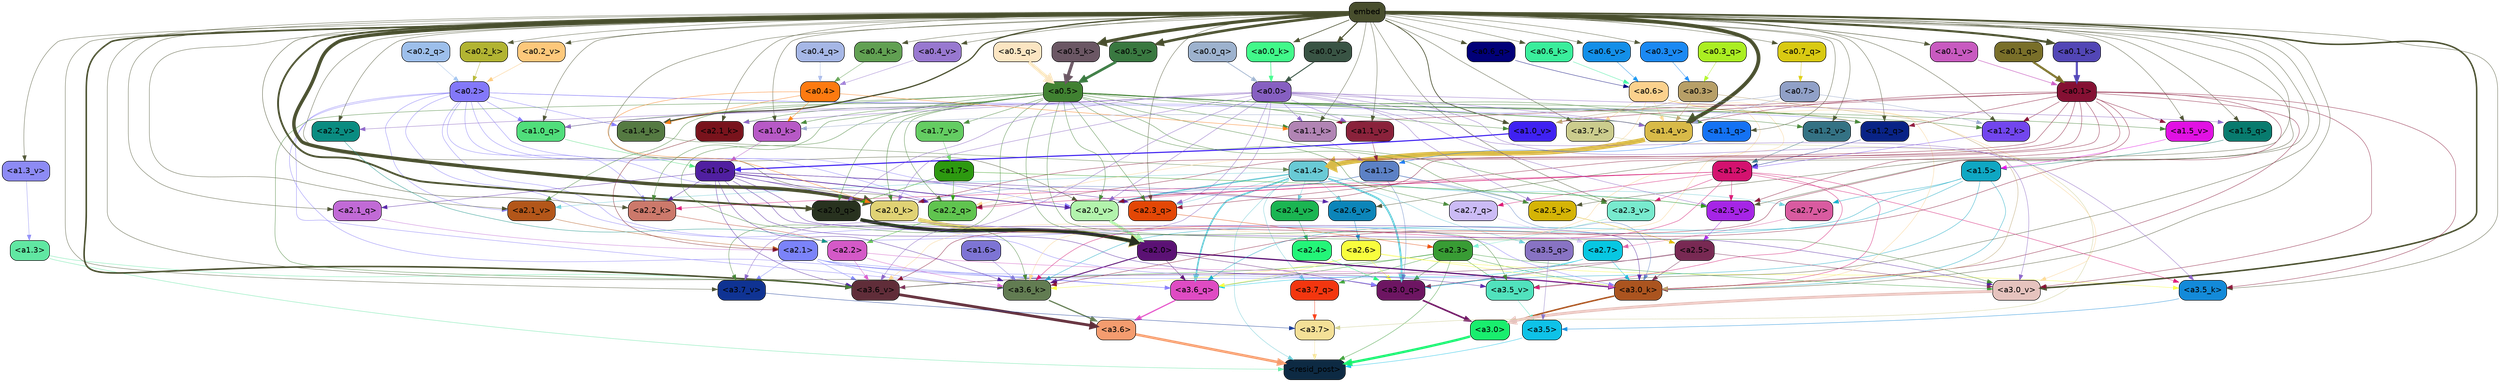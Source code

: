 strict digraph "" {
	graph [bgcolor=transparent,
		layout=dot,
		overlap=false,
		splines=true
	];
	"<a3.7>"	[color=black,
		fillcolor="#f4e097",
		fontname=Helvetica,
		shape=box,
		style="filled, rounded"];
	"<resid_post>"	[color=black,
		fillcolor="#0d2a43",
		fontname=Helvetica,
		shape=box,
		style="filled, rounded"];
	"<a3.7>" -> "<resid_post>"	[color="#f4e097",
		penwidth=0.6239100098609924];
	"<a3.6>"	[color=black,
		fillcolor="#f49c6f",
		fontname=Helvetica,
		shape=box,
		style="filled, rounded"];
	"<a3.6>" -> "<resid_post>"	[color="#f49c6f",
		penwidth=4.569062113761902];
	"<a3.5>"	[color=black,
		fillcolor="#0ec2e8",
		fontname=Helvetica,
		shape=box,
		style="filled, rounded"];
	"<a3.5>" -> "<resid_post>"	[color="#0ec2e8",
		penwidth=0.6];
	"<a3.0>"	[color=black,
		fillcolor="#19ee6e",
		fontname=Helvetica,
		shape=box,
		style="filled, rounded"];
	"<a3.0>" -> "<resid_post>"	[color="#19ee6e",
		penwidth=4.283544182777405];
	"<a2.3>"	[color=black,
		fillcolor="#389c34",
		fontname=Helvetica,
		shape=box,
		style="filled, rounded"];
	"<a2.3>" -> "<resid_post>"	[color="#389c34",
		penwidth=0.6];
	"<a3.7_q>"	[color=black,
		fillcolor="#f3360f",
		fontname=Helvetica,
		shape=box,
		style="filled, rounded"];
	"<a2.3>" -> "<a3.7_q>"	[color="#389c34",
		penwidth=0.6];
	"<a3.6_q>"	[color=black,
		fillcolor="#df4bc3",
		fontname=Helvetica,
		shape=box,
		style="filled, rounded"];
	"<a2.3>" -> "<a3.6_q>"	[color="#389c34",
		penwidth=0.6];
	"<a3.0_q>"	[color=black,
		fillcolor="#6d1562",
		fontname=Helvetica,
		shape=box,
		style="filled, rounded"];
	"<a2.3>" -> "<a3.0_q>"	[color="#389c34",
		penwidth=0.6];
	"<a3.0_k>"	[color=black,
		fillcolor="#ab541f",
		fontname=Helvetica,
		shape=box,
		style="filled, rounded"];
	"<a2.3>" -> "<a3.0_k>"	[color="#389c34",
		penwidth=0.6];
	"<a3.6_v>"	[color=black,
		fillcolor="#602d39",
		fontname=Helvetica,
		shape=box,
		style="filled, rounded"];
	"<a2.3>" -> "<a3.6_v>"	[color="#389c34",
		penwidth=0.6];
	"<a3.5_v>"	[color=black,
		fillcolor="#51e2bd",
		fontname=Helvetica,
		shape=box,
		style="filled, rounded"];
	"<a2.3>" -> "<a3.5_v>"	[color="#389c34",
		penwidth=0.6];
	"<a3.0_v>"	[color=black,
		fillcolor="#e6c3be",
		fontname=Helvetica,
		shape=box,
		style="filled, rounded"];
	"<a2.3>" -> "<a3.0_v>"	[color="#389c34",
		penwidth=0.6];
	"<a1.4>"	[color=black,
		fillcolor="#69cad5",
		fontname=Helvetica,
		shape=box,
		style="filled, rounded"];
	"<a1.4>" -> "<resid_post>"	[color="#69cad5",
		penwidth=0.6];
	"<a1.4>" -> "<a3.7_q>"	[color="#69cad5",
		penwidth=0.6];
	"<a1.4>" -> "<a3.6_q>"	[color="#69cad5",
		penwidth=2.7934007048606873];
	"<a3.5_q>"	[color=black,
		fillcolor="#8873c3",
		fontname=Helvetica,
		shape=box,
		style="filled, rounded"];
	"<a1.4>" -> "<a3.5_q>"	[color="#69cad5",
		penwidth=0.6];
	"<a1.4>" -> "<a3.0_q>"	[color="#69cad5",
		penwidth=3.340754985809326];
	"<a2.3_q>"	[color=black,
		fillcolor="#e34706",
		fontname=Helvetica,
		shape=box,
		style="filled, rounded"];
	"<a1.4>" -> "<a2.3_q>"	[color="#69cad5",
		penwidth=0.6];
	"<a2.7_v>"	[color=black,
		fillcolor="#d95ba0",
		fontname=Helvetica,
		shape=box,
		style="filled, rounded"];
	"<a1.4>" -> "<a2.7_v>"	[color="#69cad5",
		penwidth=0.6];
	"<a2.6_v>"	[color=black,
		fillcolor="#0c85b9",
		fontname=Helvetica,
		shape=box,
		style="filled, rounded"];
	"<a1.4>" -> "<a2.6_v>"	[color="#69cad5",
		penwidth=0.6];
	"<a2.5_v>"	[color=black,
		fillcolor="#a625e6",
		fontname=Helvetica,
		shape=box,
		style="filled, rounded"];
	"<a1.4>" -> "<a2.5_v>"	[color="#69cad5",
		penwidth=0.6];
	"<a2.4_v>"	[color=black,
		fillcolor="#1bb552",
		fontname=Helvetica,
		shape=box,
		style="filled, rounded"];
	"<a1.4>" -> "<a2.4_v>"	[color="#69cad5",
		penwidth=0.6];
	"<a2.1_v>"	[color=black,
		fillcolor="#b35619",
		fontname=Helvetica,
		shape=box,
		style="filled, rounded"];
	"<a1.4>" -> "<a2.1_v>"	[color="#69cad5",
		penwidth=0.6];
	"<a2.0_v>"	[color=black,
		fillcolor="#b2f3ac",
		fontname=Helvetica,
		shape=box,
		style="filled, rounded"];
	"<a1.4>" -> "<a2.0_v>"	[color="#69cad5",
		penwidth=2.268759250640869];
	"<a1.3>"	[color=black,
		fillcolor="#60e7a2",
		fontname=Helvetica,
		shape=box,
		style="filled, rounded"];
	"<a1.3>" -> "<resid_post>"	[color="#60e7a2",
		penwidth=0.6];
	"<a1.3>" -> "<a3.6_v>"	[color="#60e7a2",
		penwidth=0.6];
	"<a3.7_q>" -> "<a3.7>"	[color="#f3360f",
		penwidth=0.6];
	"<a3.6_q>" -> "<a3.6>"	[color="#df4bc3",
		penwidth=2.0347584784030914];
	"<a3.5_q>" -> "<a3.5>"	[color="#8873c3",
		penwidth=0.6];
	"<a3.0_q>" -> "<a3.0>"	[color="#6d1562",
		penwidth=2.8635367155075073];
	"<a3.7_k>"	[color=black,
		fillcolor="#cbcc8d",
		fontname=Helvetica,
		shape=box,
		style="filled, rounded"];
	"<a3.7_k>" -> "<a3.7>"	[color="#cbcc8d",
		penwidth=0.6];
	"<a3.6_k>"	[color=black,
		fillcolor="#627c52",
		fontname=Helvetica,
		shape=box,
		style="filled, rounded"];
	"<a3.6_k>" -> "<a3.6>"	[color="#627c52",
		penwidth=2.1760786175727844];
	"<a3.5_k>"	[color=black,
		fillcolor="#138ad9",
		fontname=Helvetica,
		shape=box,
		style="filled, rounded"];
	"<a3.5_k>" -> "<a3.5>"	[color="#138ad9",
		penwidth=0.6];
	"<a3.0_k>" -> "<a3.0>"	[color="#ab541f",
		penwidth=2.632905662059784];
	"<a3.7_v>"	[color=black,
		fillcolor="#0f3393",
		fontname=Helvetica,
		shape=box,
		style="filled, rounded"];
	"<a3.7_v>" -> "<a3.7>"	[color="#0f3393",
		penwidth=0.6];
	"<a3.6_v>" -> "<a3.6>"	[color="#602d39",
		penwidth=4.981305837631226];
	"<a3.5_v>" -> "<a3.5>"	[color="#51e2bd",
		penwidth=0.6];
	"<a3.0_v>" -> "<a3.0>"	[color="#e6c3be",
		penwidth=5.168330669403076];
	"<a2.7>"	[color=black,
		fillcolor="#07c7e2",
		fontname=Helvetica,
		shape=box,
		style="filled, rounded"];
	"<a2.7>" -> "<a3.6_q>"	[color="#07c7e2",
		penwidth=0.6];
	"<a2.7>" -> "<a3.0_q>"	[color="#07c7e2",
		penwidth=0.6];
	"<a2.7>" -> "<a3.0_k>"	[color="#07c7e2",
		penwidth=0.6];
	"<a2.6>"	[color=black,
		fillcolor="#f8fd3d",
		fontname=Helvetica,
		shape=box,
		style="filled, rounded"];
	"<a2.6>" -> "<a3.6_q>"	[color="#f8fd3d",
		penwidth=0.6];
	"<a2.6>" -> "<a3.0_q>"	[color="#f8fd3d",
		penwidth=0.6];
	"<a2.6>" -> "<a3.6_k>"	[color="#f8fd3d",
		penwidth=0.6];
	"<a2.6>" -> "<a3.5_k>"	[color="#f8fd3d",
		penwidth=0.6];
	"<a2.6>" -> "<a3.0_k>"	[color="#f8fd3d",
		penwidth=0.6];
	"<a2.1>"	[color=black,
		fillcolor="#7b83f9",
		fontname=Helvetica,
		shape=box,
		style="filled, rounded"];
	"<a2.1>" -> "<a3.6_q>"	[color="#7b83f9",
		penwidth=0.6];
	"<a2.1>" -> "<a3.0_q>"	[color="#7b83f9",
		penwidth=0.6];
	"<a2.1>" -> "<a3.6_k>"	[color="#7b83f9",
		penwidth=0.6];
	"<a2.1>" -> "<a3.0_k>"	[color="#7b83f9",
		penwidth=0.6];
	"<a2.1>" -> "<a3.7_v>"	[color="#7b83f9",
		penwidth=0.6];
	"<a2.1>" -> "<a3.6_v>"	[color="#7b83f9",
		penwidth=0.6];
	"<a2.0>"	[color=black,
		fillcolor="#5b1174",
		fontname=Helvetica,
		shape=box,
		style="filled, rounded"];
	"<a2.0>" -> "<a3.6_q>"	[color="#5b1174",
		penwidth=0.6];
	"<a2.0>" -> "<a3.0_q>"	[color="#5b1174",
		penwidth=0.6];
	"<a2.0>" -> "<a3.6_k>"	[color="#5b1174",
		penwidth=1.6382827460765839];
	"<a2.0>" -> "<a3.0_k>"	[color="#5b1174",
		penwidth=2.161143198609352];
	"<a1.5>"	[color=black,
		fillcolor="#0fa7c3",
		fontname=Helvetica,
		shape=box,
		style="filled, rounded"];
	"<a1.5>" -> "<a3.6_q>"	[color="#0fa7c3",
		penwidth=0.6];
	"<a1.5>" -> "<a3.0_q>"	[color="#0fa7c3",
		penwidth=0.6];
	"<a1.5>" -> "<a3.6_k>"	[color="#0fa7c3",
		penwidth=0.6];
	"<a1.5>" -> "<a3.0_k>"	[color="#0fa7c3",
		penwidth=0.6];
	"<a1.5>" -> "<a2.7_v>"	[color="#0fa7c3",
		penwidth=0.6];
	"<a0.2>"	[color=black,
		fillcolor="#8378f9",
		fontname=Helvetica,
		shape=box,
		style="filled, rounded"];
	"<a0.2>" -> "<a3.6_q>"	[color="#8378f9",
		penwidth=0.6];
	"<a0.2>" -> "<a3.0_q>"	[color="#8378f9",
		penwidth=0.6];
	"<a0.2>" -> "<a3.6_k>"	[color="#8378f9",
		penwidth=0.6];
	"<a0.2>" -> "<a3.0_k>"	[color="#8378f9",
		penwidth=0.6];
	"<a2.2_q>"	[color=black,
		fillcolor="#60c44f",
		fontname=Helvetica,
		shape=box,
		style="filled, rounded"];
	"<a0.2>" -> "<a2.2_q>"	[color="#8378f9",
		penwidth=0.6];
	"<a2.2_k>"	[color=black,
		fillcolor="#cc796b",
		fontname=Helvetica,
		shape=box,
		style="filled, rounded"];
	"<a0.2>" -> "<a2.2_k>"	[color="#8378f9",
		penwidth=0.6];
	"<a2.0_k>"	[color=black,
		fillcolor="#e0d274",
		fontname=Helvetica,
		shape=box,
		style="filled, rounded"];
	"<a0.2>" -> "<a2.0_k>"	[color="#8378f9",
		penwidth=0.6];
	"<a0.2>" -> "<a2.1_v>"	[color="#8378f9",
		penwidth=0.6];
	"<a0.2>" -> "<a2.0_v>"	[color="#8378f9",
		penwidth=0.6];
	"<a1.2_q>"	[color=black,
		fillcolor="#092386",
		fontname=Helvetica,
		shape=box,
		style="filled, rounded"];
	"<a0.2>" -> "<a1.2_q>"	[color="#8378f9",
		penwidth=0.6];
	"<a1.0_q>"	[color=black,
		fillcolor="#50de7b",
		fontname=Helvetica,
		shape=box,
		style="filled, rounded"];
	"<a0.2>" -> "<a1.0_q>"	[color="#8378f9",
		penwidth=0.6];
	"<a1.4_k>"	[color=black,
		fillcolor="#557a42",
		fontname=Helvetica,
		shape=box,
		style="filled, rounded"];
	"<a0.2>" -> "<a1.4_k>"	[color="#8378f9",
		penwidth=0.6];
	"<a1.4_v>"	[color=black,
		fillcolor="#d8ba48",
		fontname=Helvetica,
		shape=box,
		style="filled, rounded"];
	"<a0.2>" -> "<a1.4_v>"	[color="#8378f9",
		penwidth=0.6];
	"<a2.5>"	[color=black,
		fillcolor="#782953",
		fontname=Helvetica,
		shape=box,
		style="filled, rounded"];
	"<a2.5>" -> "<a3.0_q>"	[color="#782953",
		penwidth=0.6];
	"<a2.5>" -> "<a3.0_k>"	[color="#782953",
		penwidth=0.6];
	"<a2.5>" -> "<a3.6_v>"	[color="#782953",
		penwidth=0.6];
	"<a2.5>" -> "<a3.0_v>"	[color="#782953",
		penwidth=0.6];
	"<a2.4>"	[color=black,
		fillcolor="#23f578",
		fontname=Helvetica,
		shape=box,
		style="filled, rounded"];
	"<a2.4>" -> "<a3.0_q>"	[color="#23f578",
		penwidth=0.6];
	"<a1.1>"	[color=black,
		fillcolor="#5c81c5",
		fontname=Helvetica,
		shape=box,
		style="filled, rounded"];
	"<a1.1>" -> "<a3.0_q>"	[color="#5c81c5",
		penwidth=0.6];
	"<a1.1>" -> "<a3.0_k>"	[color="#5c81c5",
		penwidth=0.6];
	"<a2.5_k>"	[color=black,
		fillcolor="#d5b406",
		fontname=Helvetica,
		shape=box,
		style="filled, rounded"];
	"<a1.1>" -> "<a2.5_k>"	[color="#5c81c5",
		penwidth=0.6];
	"<a1.1>" -> "<a2.0_k>"	[color="#5c81c5",
		penwidth=0.6];
	"<a1.1>" -> "<a2.0_v>"	[color="#5c81c5",
		penwidth=0.6];
	"<a0.6>"	[color=black,
		fillcolor="#fbd18d",
		fontname=Helvetica,
		shape=box,
		style="filled, rounded"];
	"<a0.6>" -> "<a3.7_k>"	[color="#fbd18d",
		penwidth=0.6];
	"<a0.6>" -> "<a3.6_k>"	[color="#fbd18d",
		penwidth=0.6];
	"<a0.6>" -> "<a3.0_k>"	[color="#fbd18d",
		penwidth=0.6];
	"<a0.6>" -> "<a3.6_v>"	[color="#fbd18d",
		penwidth=0.6];
	"<a0.6>" -> "<a3.0_v>"	[color="#fbd18d",
		penwidth=0.6];
	"<a0.6>" -> "<a2.2_q>"	[color="#fbd18d",
		penwidth=0.6];
	"<a0.6>" -> "<a1.2_q>"	[color="#fbd18d",
		penwidth=0.6];
	"<a0.6>" -> "<a1.4_v>"	[color="#fbd18d",
		penwidth=0.6];
	embed	[color=black,
		fillcolor="#484e2d",
		fontname=Helvetica,
		shape=box,
		style="filled, rounded"];
	embed -> "<a3.7_k>"	[color="#484e2d",
		penwidth=0.6];
	embed -> "<a3.6_k>"	[color="#484e2d",
		penwidth=0.6];
	embed -> "<a3.5_k>"	[color="#484e2d",
		penwidth=0.6];
	embed -> "<a3.0_k>"	[color="#484e2d",
		penwidth=0.6];
	embed -> "<a3.7_v>"	[color="#484e2d",
		penwidth=0.6];
	embed -> "<a3.6_v>"	[color="#484e2d",
		penwidth=2.7825746536254883];
	embed -> "<a3.5_v>"	[color="#484e2d",
		penwidth=0.6];
	embed -> "<a3.0_v>"	[color="#484e2d",
		penwidth=2.6950180530548096];
	embed -> "<a2.3_q>"	[color="#484e2d",
		penwidth=0.6];
	embed -> "<a2.2_q>"	[color="#484e2d",
		penwidth=0.6];
	"<a2.1_q>"	[color=black,
		fillcolor="#c16ad6",
		fontname=Helvetica,
		shape=box,
		style="filled, rounded"];
	embed -> "<a2.1_q>"	[color="#484e2d",
		penwidth=0.6];
	"<a2.0_q>"	[color=black,
		fillcolor="#28321f",
		fontname=Helvetica,
		shape=box,
		style="filled, rounded"];
	embed -> "<a2.0_q>"	[color="#484e2d",
		penwidth=3.305941343307495];
	embed -> "<a2.5_k>"	[color="#484e2d",
		penwidth=0.6];
	embed -> "<a2.2_k>"	[color="#484e2d",
		penwidth=0.6698317527770996];
	"<a2.1_k>"	[color=black,
		fillcolor="#79131c",
		fontname=Helvetica,
		shape=box,
		style="filled, rounded"];
	embed -> "<a2.1_k>"	[color="#484e2d",
		penwidth=0.6];
	embed -> "<a2.0_k>"	[color="#484e2d",
		penwidth=6.12570995092392];
	embed -> "<a2.6_v>"	[color="#484e2d",
		penwidth=0.6];
	embed -> "<a2.5_v>"	[color="#484e2d",
		penwidth=0.6];
	"<a2.3_v>"	[color=black,
		fillcolor="#78eace",
		fontname=Helvetica,
		shape=box,
		style="filled, rounded"];
	embed -> "<a2.3_v>"	[color="#484e2d",
		penwidth=0.6];
	"<a2.2_v>"	[color=black,
		fillcolor="#0a8c81",
		fontname=Helvetica,
		shape=box,
		style="filled, rounded"];
	embed -> "<a2.2_v>"	[color="#484e2d",
		penwidth=0.6];
	embed -> "<a2.1_v>"	[color="#484e2d",
		penwidth=0.6];
	embed -> "<a2.0_v>"	[color="#484e2d",
		penwidth=0.6];
	"<a1.5_q>"	[color=black,
		fillcolor="#087b6e",
		fontname=Helvetica,
		shape=box,
		style="filled, rounded"];
	embed -> "<a1.5_q>"	[color="#484e2d",
		penwidth=0.6];
	embed -> "<a1.2_q>"	[color="#484e2d",
		penwidth=0.6087074279785156];
	"<a1.1_q>"	[color=black,
		fillcolor="#1472f3",
		fontname=Helvetica,
		shape=box,
		style="filled, rounded"];
	embed -> "<a1.1_q>"	[color="#484e2d",
		penwidth=0.6];
	embed -> "<a1.0_q>"	[color="#484e2d",
		penwidth=0.6];
	embed -> "<a1.4_k>"	[color="#484e2d",
		penwidth=2.1858973503112793];
	"<a1.2_k>"	[color=black,
		fillcolor="#7246ee",
		fontname=Helvetica,
		shape=box,
		style="filled, rounded"];
	embed -> "<a1.2_k>"	[color="#484e2d",
		penwidth=0.6];
	"<a1.1_k>"	[color=black,
		fillcolor="#b184b4",
		fontname=Helvetica,
		shape=box,
		style="filled, rounded"];
	embed -> "<a1.1_k>"	[color="#484e2d",
		penwidth=0.6];
	"<a1.0_k>"	[color=black,
		fillcolor="#b759c6",
		fontname=Helvetica,
		shape=box,
		style="filled, rounded"];
	embed -> "<a1.0_k>"	[color="#484e2d",
		penwidth=0.6];
	"<a1.5_v>"	[color=black,
		fillcolor="#e111e3",
		fontname=Helvetica,
		shape=box,
		style="filled, rounded"];
	embed -> "<a1.5_v>"	[color="#484e2d",
		penwidth=0.6];
	embed -> "<a1.4_v>"	[color="#484e2d",
		penwidth=6.590077131986618];
	"<a1.3_v>"	[color=black,
		fillcolor="#8d8bf5",
		fontname=Helvetica,
		shape=box,
		style="filled, rounded"];
	embed -> "<a1.3_v>"	[color="#484e2d",
		penwidth=0.6];
	"<a1.2_v>"	[color=black,
		fillcolor="#347284",
		fontname=Helvetica,
		shape=box,
		style="filled, rounded"];
	embed -> "<a1.2_v>"	[color="#484e2d",
		penwidth=0.6];
	"<a1.1_v>"	[color=black,
		fillcolor="#8a223b",
		fontname=Helvetica,
		shape=box,
		style="filled, rounded"];
	embed -> "<a1.1_v>"	[color="#484e2d",
		penwidth=0.6];
	"<a1.0_v>"	[color=black,
		fillcolor="#3f21f2",
		fontname=Helvetica,
		shape=box,
		style="filled, rounded"];
	embed -> "<a1.0_v>"	[color="#484e2d",
		penwidth=1.2076449394226074];
	"<a0.7_q>"	[color=black,
		fillcolor="#d9ca12",
		fontname=Helvetica,
		shape=box,
		style="filled, rounded"];
	embed -> "<a0.7_q>"	[color="#484e2d",
		penwidth=0.6];
	"<a0.6_q>"	[color=black,
		fillcolor="#010078",
		fontname=Helvetica,
		shape=box,
		style="filled, rounded"];
	embed -> "<a0.6_q>"	[color="#484e2d",
		penwidth=0.6];
	"<a0.6_k>"	[color=black,
		fillcolor="#3aee9c",
		fontname=Helvetica,
		shape=box,
		style="filled, rounded"];
	embed -> "<a0.6_k>"	[color="#484e2d",
		penwidth=0.6];
	"<a0.5_k>"	[color=black,
		fillcolor="#6b5764",
		fontname=Helvetica,
		shape=box,
		style="filled, rounded"];
	embed -> "<a0.5_k>"	[color="#484e2d",
		penwidth=5.610821008682251];
	"<a0.4_k>"	[color=black,
		fillcolor="#61a052",
		fontname=Helvetica,
		shape=box,
		style="filled, rounded"];
	embed -> "<a0.4_k>"	[color="#484e2d",
		penwidth=0.6];
	"<a0.2_k>"	[color=black,
		fillcolor="#b2b432",
		fontname=Helvetica,
		shape=box,
		style="filled, rounded"];
	embed -> "<a0.2_k>"	[color="#484e2d",
		penwidth=0.6];
	"<a0.1_k>"	[color=black,
		fillcolor="#5246b6",
		fontname=Helvetica,
		shape=box,
		style="filled, rounded"];
	embed -> "<a0.1_k>"	[color="#484e2d",
		penwidth=3.7429871559143066];
	"<a0.0_k>"	[color=black,
		fillcolor="#41f98a",
		fontname=Helvetica,
		shape=box,
		style="filled, rounded"];
	embed -> "<a0.0_k>"	[color="#484e2d",
		penwidth=1.106738567352295];
	"<a0.6_v>"	[color=black,
		fillcolor="#138fe8",
		fontname=Helvetica,
		shape=box,
		style="filled, rounded"];
	embed -> "<a0.6_v>"	[color="#484e2d",
		penwidth=0.6];
	"<a0.5_v>"	[color=black,
		fillcolor="#397840",
		fontname=Helvetica,
		shape=box,
		style="filled, rounded"];
	embed -> "<a0.5_v>"	[color="#484e2d",
		penwidth=4.663905620574951];
	"<a0.4_v>"	[color=black,
		fillcolor="#9878d0",
		fontname=Helvetica,
		shape=box,
		style="filled, rounded"];
	embed -> "<a0.4_v>"	[color="#484e2d",
		penwidth=0.6];
	"<a0.3_v>"	[color=black,
		fillcolor="#1b89f3",
		fontname=Helvetica,
		shape=box,
		style="filled, rounded"];
	embed -> "<a0.3_v>"	[color="#484e2d",
		penwidth=0.6];
	"<a0.2_v>"	[color=black,
		fillcolor="#fdc87b",
		fontname=Helvetica,
		shape=box,
		style="filled, rounded"];
	embed -> "<a0.2_v>"	[color="#484e2d",
		penwidth=0.6];
	"<a0.1_v>"	[color=black,
		fillcolor="#c85ac0",
		fontname=Helvetica,
		shape=box,
		style="filled, rounded"];
	embed -> "<a0.1_v>"	[color="#484e2d",
		penwidth=0.8192043304443359];
	"<a0.0_v>"	[color=black,
		fillcolor="#395444",
		fontname=Helvetica,
		shape=box,
		style="filled, rounded"];
	embed -> "<a0.0_v>"	[color="#484e2d",
		penwidth=1.706191062927246];
	"<a2.2>"	[color=black,
		fillcolor="#d459c7",
		fontname=Helvetica,
		shape=box,
		style="filled, rounded"];
	"<a2.2>" -> "<a3.6_k>"	[color="#d459c7",
		penwidth=0.6];
	"<a2.2>" -> "<a3.0_k>"	[color="#d459c7",
		penwidth=0.6];
	"<a2.2>" -> "<a3.6_v>"	[color="#d459c7",
		penwidth=0.6];
	"<a1.6>"	[color=black,
		fillcolor="#7d74d4",
		fontname=Helvetica,
		shape=box,
		style="filled, rounded"];
	"<a1.6>" -> "<a3.6_k>"	[color="#7d74d4",
		penwidth=0.6];
	"<a1.2>"	[color=black,
		fillcolor="#d4126f",
		fontname=Helvetica,
		shape=box,
		style="filled, rounded"];
	"<a1.2>" -> "<a3.6_k>"	[color="#d4126f",
		penwidth=0.6];
	"<a1.2>" -> "<a3.5_k>"	[color="#d4126f",
		penwidth=0.6];
	"<a1.2>" -> "<a3.0_k>"	[color="#d4126f",
		penwidth=0.6];
	"<a1.2>" -> "<a3.5_v>"	[color="#d4126f",
		penwidth=0.6];
	"<a2.7_q>"	[color=black,
		fillcolor="#cbbbf5",
		fontname=Helvetica,
		shape=box,
		style="filled, rounded"];
	"<a1.2>" -> "<a2.7_q>"	[color="#d4126f",
		penwidth=0.6];
	"<a1.2>" -> "<a2.2_q>"	[color="#d4126f",
		penwidth=0.6];
	"<a1.2>" -> "<a2.2_k>"	[color="#d4126f",
		penwidth=0.6];
	"<a1.2>" -> "<a2.5_v>"	[color="#d4126f",
		penwidth=0.6];
	"<a1.2>" -> "<a2.3_v>"	[color="#d4126f",
		penwidth=0.6];
	"<a1.2>" -> "<a2.0_v>"	[color="#d4126f",
		penwidth=0.6];
	"<a1.0>"	[color=black,
		fillcolor="#501fa0",
		fontname=Helvetica,
		shape=box,
		style="filled, rounded"];
	"<a1.0>" -> "<a3.6_k>"	[color="#501fa0",
		penwidth=0.6];
	"<a1.0>" -> "<a3.0_k>"	[color="#501fa0",
		penwidth=0.6];
	"<a1.0>" -> "<a3.6_v>"	[color="#501fa0",
		penwidth=0.6];
	"<a1.0>" -> "<a3.5_v>"	[color="#501fa0",
		penwidth=0.6];
	"<a1.0>" -> "<a3.0_v>"	[color="#501fa0",
		penwidth=0.6];
	"<a1.0>" -> "<a2.3_q>"	[color="#501fa0",
		penwidth=0.6];
	"<a1.0>" -> "<a2.2_q>"	[color="#501fa0",
		penwidth=0.6];
	"<a1.0>" -> "<a2.1_q>"	[color="#501fa0",
		penwidth=0.6];
	"<a1.0>" -> "<a2.2_k>"	[color="#501fa0",
		penwidth=0.6];
	"<a1.0>" -> "<a2.0_k>"	[color="#501fa0",
		penwidth=0.6];
	"<a1.0>" -> "<a2.6_v>"	[color="#501fa0",
		penwidth=0.6];
	"<a1.0>" -> "<a2.0_v>"	[color="#501fa0",
		penwidth=1.2213096618652344];
	"<a0.5>"	[color=black,
		fillcolor="#408131",
		fontname=Helvetica,
		shape=box,
		style="filled, rounded"];
	"<a0.5>" -> "<a3.6_k>"	[color="#408131",
		penwidth=0.6];
	"<a0.5>" -> "<a3.7_v>"	[color="#408131",
		penwidth=0.6];
	"<a0.5>" -> "<a3.6_v>"	[color="#408131",
		penwidth=0.6];
	"<a0.5>" -> "<a3.5_v>"	[color="#408131",
		penwidth=0.6];
	"<a0.5>" -> "<a3.0_v>"	[color="#408131",
		penwidth=0.6];
	"<a0.5>" -> "<a2.7_q>"	[color="#408131",
		penwidth=0.6];
	"<a0.5>" -> "<a2.3_q>"	[color="#408131",
		penwidth=0.6];
	"<a0.5>" -> "<a2.2_q>"	[color="#408131",
		penwidth=0.6];
	"<a0.5>" -> "<a2.0_q>"	[color="#408131",
		penwidth=0.6];
	"<a0.5>" -> "<a2.5_k>"	[color="#408131",
		penwidth=0.6];
	"<a0.5>" -> "<a2.2_k>"	[color="#408131",
		penwidth=0.6];
	"<a0.5>" -> "<a2.1_k>"	[color="#408131",
		penwidth=0.6];
	"<a0.5>" -> "<a2.0_k>"	[color="#408131",
		penwidth=0.6900839805603027];
	"<a0.5>" -> "<a2.3_v>"	[color="#408131",
		penwidth=0.6];
	"<a0.5>" -> "<a2.1_v>"	[color="#408131",
		penwidth=0.6];
	"<a0.5>" -> "<a2.0_v>"	[color="#408131",
		penwidth=0.6];
	"<a0.5>" -> "<a1.2_q>"	[color="#408131",
		penwidth=0.6];
	"<a0.5>" -> "<a1.1_q>"	[color="#408131",
		penwidth=0.6];
	"<a0.5>" -> "<a1.0_q>"	[color="#408131",
		penwidth=0.6];
	"<a0.5>" -> "<a1.2_k>"	[color="#408131",
		penwidth=0.6];
	"<a0.5>" -> "<a1.1_k>"	[color="#408131",
		penwidth=0.6];
	"<a0.5>" -> "<a1.0_k>"	[color="#408131",
		penwidth=0.6];
	"<a1.7_v>"	[color=black,
		fillcolor="#64cd62",
		fontname=Helvetica,
		shape=box,
		style="filled, rounded"];
	"<a0.5>" -> "<a1.7_v>"	[color="#408131",
		penwidth=0.6];
	"<a0.5>" -> "<a1.5_v>"	[color="#408131",
		penwidth=0.6];
	"<a0.5>" -> "<a1.4_v>"	[color="#408131",
		penwidth=0.9985027313232422];
	"<a0.5>" -> "<a1.2_v>"	[color="#408131",
		penwidth=0.6];
	"<a0.5>" -> "<a1.1_v>"	[color="#408131",
		penwidth=0.6];
	"<a0.5>" -> "<a1.0_v>"	[color="#408131",
		penwidth=0.6];
	"<a0.1>"	[color=black,
		fillcolor="#851033",
		fontname=Helvetica,
		shape=box,
		style="filled, rounded"];
	"<a0.1>" -> "<a3.6_k>"	[color="#851033",
		penwidth=0.6];
	"<a0.1>" -> "<a3.5_k>"	[color="#851033",
		penwidth=0.6];
	"<a0.1>" -> "<a3.0_k>"	[color="#851033",
		penwidth=0.6];
	"<a0.1>" -> "<a3.6_v>"	[color="#851033",
		penwidth=0.6];
	"<a0.1>" -> "<a3.0_v>"	[color="#851033",
		penwidth=0.6];
	"<a0.1>" -> "<a2.3_q>"	[color="#851033",
		penwidth=0.6];
	"<a0.1>" -> "<a2.2_q>"	[color="#851033",
		penwidth=0.6];
	"<a0.1>" -> "<a2.0_k>"	[color="#851033",
		penwidth=0.6];
	"<a0.1>" -> "<a2.5_v>"	[color="#851033",
		penwidth=0.6];
	"<a0.1>" -> "<a2.0_v>"	[color="#851033",
		penwidth=0.6];
	"<a0.1>" -> "<a1.2_q>"	[color="#851033",
		penwidth=0.6218185424804688];
	"<a0.1>" -> "<a1.2_k>"	[color="#851033",
		penwidth=0.6];
	"<a0.1>" -> "<a1.1_k>"	[color="#851033",
		penwidth=0.6];
	"<a0.1>" -> "<a1.5_v>"	[color="#851033",
		penwidth=0.6];
	"<a0.1>" -> "<a1.4_v>"	[color="#851033",
		penwidth=0.6];
	"<a0.1>" -> "<a1.0_v>"	[color="#851033",
		penwidth=0.6];
	"<a0.0>"	[color=black,
		fillcolor="#865fc1",
		fontname=Helvetica,
		shape=box,
		style="filled, rounded"];
	"<a0.0>" -> "<a3.5_k>"	[color="#865fc1",
		penwidth=0.6];
	"<a0.0>" -> "<a3.7_v>"	[color="#865fc1",
		penwidth=0.6];
	"<a0.0>" -> "<a3.6_v>"	[color="#865fc1",
		penwidth=0.6];
	"<a0.0>" -> "<a3.0_v>"	[color="#865fc1",
		penwidth=0.6];
	"<a0.0>" -> "<a2.3_q>"	[color="#865fc1",
		penwidth=0.6];
	"<a0.0>" -> "<a2.0_q>"	[color="#865fc1",
		penwidth=0.6];
	"<a0.0>" -> "<a2.5_k>"	[color="#865fc1",
		penwidth=0.6];
	"<a0.0>" -> "<a2.1_k>"	[color="#865fc1",
		penwidth=0.6];
	"<a0.0>" -> "<a2.0_k>"	[color="#865fc1",
		penwidth=0.6];
	"<a0.0>" -> "<a2.5_v>"	[color="#865fc1",
		penwidth=0.6];
	"<a0.0>" -> "<a2.2_v>"	[color="#865fc1",
		penwidth=0.6];
	"<a0.0>" -> "<a2.0_v>"	[color="#865fc1",
		penwidth=0.6];
	"<a0.0>" -> "<a1.5_q>"	[color="#865fc1",
		penwidth=0.6];
	"<a0.0>" -> "<a1.0_q>"	[color="#865fc1",
		penwidth=0.6];
	"<a0.0>" -> "<a1.1_k>"	[color="#865fc1",
		penwidth=0.6];
	"<a0.0>" -> "<a1.4_v>"	[color="#865fc1",
		penwidth=0.6];
	"<a0.0>" -> "<a1.1_v>"	[color="#865fc1",
		penwidth=0.6];
	"<a0.3>"	[color=black,
		fillcolor="#b79f67",
		fontname=Helvetica,
		shape=box,
		style="filled, rounded"];
	"<a0.3>" -> "<a3.0_k>"	[color="#b79f67",
		penwidth=0.6];
	"<a0.3>" -> "<a1.4_v>"	[color="#b79f67",
		penwidth=0.6];
	"<a0.3>" -> "<a1.0_v>"	[color="#b79f67",
		penwidth=0.6];
	"<a2.7_q>" -> "<a2.7>"	[color="#cbbbf5",
		penwidth=0.6];
	"<a2.3_q>" -> "<a2.3>"	[color="#e34706",
		penwidth=0.6];
	"<a2.2_q>" -> "<a2.2>"	[color="#60c44f",
		penwidth=0.7553567886352539];
	"<a2.1_q>" -> "<a2.1>"	[color="#c16ad6",
		penwidth=0.6];
	"<a2.0_q>" -> "<a2.0>"	[color="#28321f",
		penwidth=6.256794691085815];
	"<a2.5_k>" -> "<a2.5>"	[color="#d5b406",
		penwidth=0.6];
	"<a2.2_k>" -> "<a2.2>"	[color="#cc796b",
		penwidth=0.8854708671569824];
	"<a2.1_k>" -> "<a2.1>"	[color="#79131c",
		penwidth=0.6];
	"<a2.0_k>" -> "<a2.0>"	[color="#e0d274",
		penwidth=7.231504917144775];
	"<a2.7_v>" -> "<a2.7>"	[color="#d95ba0",
		penwidth=0.6];
	"<a2.6_v>" -> "<a2.6>"	[color="#0c85b9",
		penwidth=0.6];
	"<a2.5_v>" -> "<a2.5>"	[color="#a625e6",
		penwidth=0.6];
	"<a2.4_v>" -> "<a2.4>"	[color="#1bb552",
		penwidth=0.6];
	"<a2.3_v>" -> "<a2.3>"	[color="#78eace",
		penwidth=0.6];
	"<a2.2_v>" -> "<a2.2>"	[color="#0a8c81",
		penwidth=0.6];
	"<a2.1_v>" -> "<a2.1>"	[color="#b35619",
		penwidth=0.6];
	"<a2.0_v>" -> "<a2.0>"	[color="#b2f3ac",
		penwidth=5.231471925973892];
	"<a1.7>"	[color=black,
		fillcolor="#2d9910",
		fontname=Helvetica,
		shape=box,
		style="filled, rounded"];
	"<a1.7>" -> "<a2.2_q>"	[color="#2d9910",
		penwidth=0.6];
	"<a1.7>" -> "<a2.0_q>"	[color="#2d9910",
		penwidth=0.6];
	"<a1.7>" -> "<a2.5_v>"	[color="#2d9910",
		penwidth=0.6];
	"<a0.4>"	[color=black,
		fillcolor="#fd7a10",
		fontname=Helvetica,
		shape=box,
		style="filled, rounded"];
	"<a0.4>" -> "<a2.0_k>"	[color="#fd7a10",
		penwidth=0.6];
	"<a0.4>" -> "<a1.4_k>"	[color="#fd7a10",
		penwidth=0.6];
	"<a0.4>" -> "<a1.1_k>"	[color="#fd7a10",
		penwidth=0.6];
	"<a0.4>" -> "<a1.0_k>"	[color="#fd7a10",
		penwidth=0.6];
	"<a1.5_q>" -> "<a1.5>"	[color="#087b6e",
		penwidth=0.6];
	"<a1.2_q>" -> "<a1.2>"	[color="#092386",
		penwidth=0.6];
	"<a1.1_q>" -> "<a1.1>"	[color="#1472f3",
		penwidth=0.6];
	"<a1.0_q>" -> "<a1.0>"	[color="#50de7b",
		penwidth=0.6];
	"<a1.4_k>" -> "<a1.4>"	[color="#557a42",
		penwidth=0.6];
	"<a1.2_k>" -> "<a1.2>"	[color="#7246ee",
		penwidth=0.6];
	"<a1.1_k>" -> "<a1.1>"	[color="#b184b4",
		penwidth=0.6];
	"<a1.0_k>" -> "<a1.0>"	[color="#b759c6",
		penwidth=0.6];
	"<a1.7_v>" -> "<a1.7>"	[color="#64cd62",
		penwidth=0.6];
	"<a1.5_v>" -> "<a1.5>"	[color="#e111e3",
		penwidth=0.6];
	"<a1.4_v>" -> "<a1.4>"	[color="#d8ba48",
		penwidth=8.36684274673462];
	"<a1.3_v>" -> "<a1.3>"	[color="#8d8bf5",
		penwidth=0.6];
	"<a1.2_v>" -> "<a1.2>"	[color="#347284",
		penwidth=0.6];
	"<a1.1_v>" -> "<a1.1>"	[color="#8a223b",
		penwidth=0.6];
	"<a1.0_v>" -> "<a1.0>"	[color="#3f21f2",
		penwidth=1.9665732383728027];
	"<a0.7>"	[color=black,
		fillcolor="#90a0c7",
		fontname=Helvetica,
		shape=box,
		style="filled, rounded"];
	"<a0.7>" -> "<a1.2_k>"	[color="#90a0c7",
		penwidth=0.6];
	"<a0.7>" -> "<a1.0_k>"	[color="#90a0c7",
		penwidth=0.6];
	"<a0.7>" -> "<a1.4_v>"	[color="#90a0c7",
		penwidth=0.6];
	"<a0.7_q>" -> "<a0.7>"	[color="#d9ca12",
		penwidth=0.6];
	"<a0.6_q>" -> "<a0.6>"	[color="#010078",
		penwidth=0.6];
	"<a0.5_q>"	[color=black,
		fillcolor="#fbe5c2",
		fontname=Helvetica,
		shape=box,
		style="filled, rounded"];
	"<a0.5_q>" -> "<a0.5>"	[color="#fbe5c2",
		penwidth=6.156635046005249];
	"<a0.4_q>"	[color=black,
		fillcolor="#a6b7e6",
		fontname=Helvetica,
		shape=box,
		style="filled, rounded"];
	"<a0.4_q>" -> "<a0.4>"	[color="#a6b7e6",
		penwidth=0.6];
	"<a0.3_q>"	[color=black,
		fillcolor="#abee22",
		fontname=Helvetica,
		shape=box,
		style="filled, rounded"];
	"<a0.3_q>" -> "<a0.3>"	[color="#abee22",
		penwidth=0.6];
	"<a0.2_q>"	[color=black,
		fillcolor="#9dbfeb",
		fontname=Helvetica,
		shape=box,
		style="filled, rounded"];
	"<a0.2_q>" -> "<a0.2>"	[color="#9dbfeb",
		penwidth=0.6];
	"<a0.1_q>"	[color=black,
		fillcolor="#796f29",
		fontname=Helvetica,
		shape=box,
		style="filled, rounded"];
	"<a0.1_q>" -> "<a0.1>"	[color="#796f29",
		penwidth=3.795884132385254];
	"<a0.0_q>"	[color=black,
		fillcolor="#9db2ce",
		fontname=Helvetica,
		shape=box,
		style="filled, rounded"];
	"<a0.0_q>" -> "<a0.0>"	[color="#9db2ce",
		penwidth=1.2393803596496582];
	"<a0.6_k>" -> "<a0.6>"	[color="#3aee9c",
		penwidth=0.6];
	"<a0.5_k>" -> "<a0.5>"	[color="#6b5764",
		penwidth=5.603226900100708];
	"<a0.4_k>" -> "<a0.4>"	[color="#61a052",
		penwidth=0.6];
	"<a0.2_k>" -> "<a0.2>"	[color="#b2b432",
		penwidth=0.6];
	"<a0.1_k>" -> "<a0.1>"	[color="#5246b6",
		penwidth=3.7429747581481934];
	"<a0.0_k>" -> "<a0.0>"	[color="#41f98a",
		penwidth=1.106727123260498];
	"<a0.6_v>" -> "<a0.6>"	[color="#138fe8",
		penwidth=0.6];
	"<a0.5_v>" -> "<a0.5>"	[color="#397840",
		penwidth=4.667354106903076];
	"<a0.4_v>" -> "<a0.4>"	[color="#9878d0",
		penwidth=0.6];
	"<a0.3_v>" -> "<a0.3>"	[color="#1b89f3",
		penwidth=0.6];
	"<a0.2_v>" -> "<a0.2>"	[color="#fdc87b",
		penwidth=0.6];
	"<a0.1_v>" -> "<a0.1>"	[color="#c85ac0",
		penwidth=0.8298110961914062];
	"<a0.0_v>" -> "<a0.0>"	[color="#395444",
		penwidth=1.7084956169128418];
}

